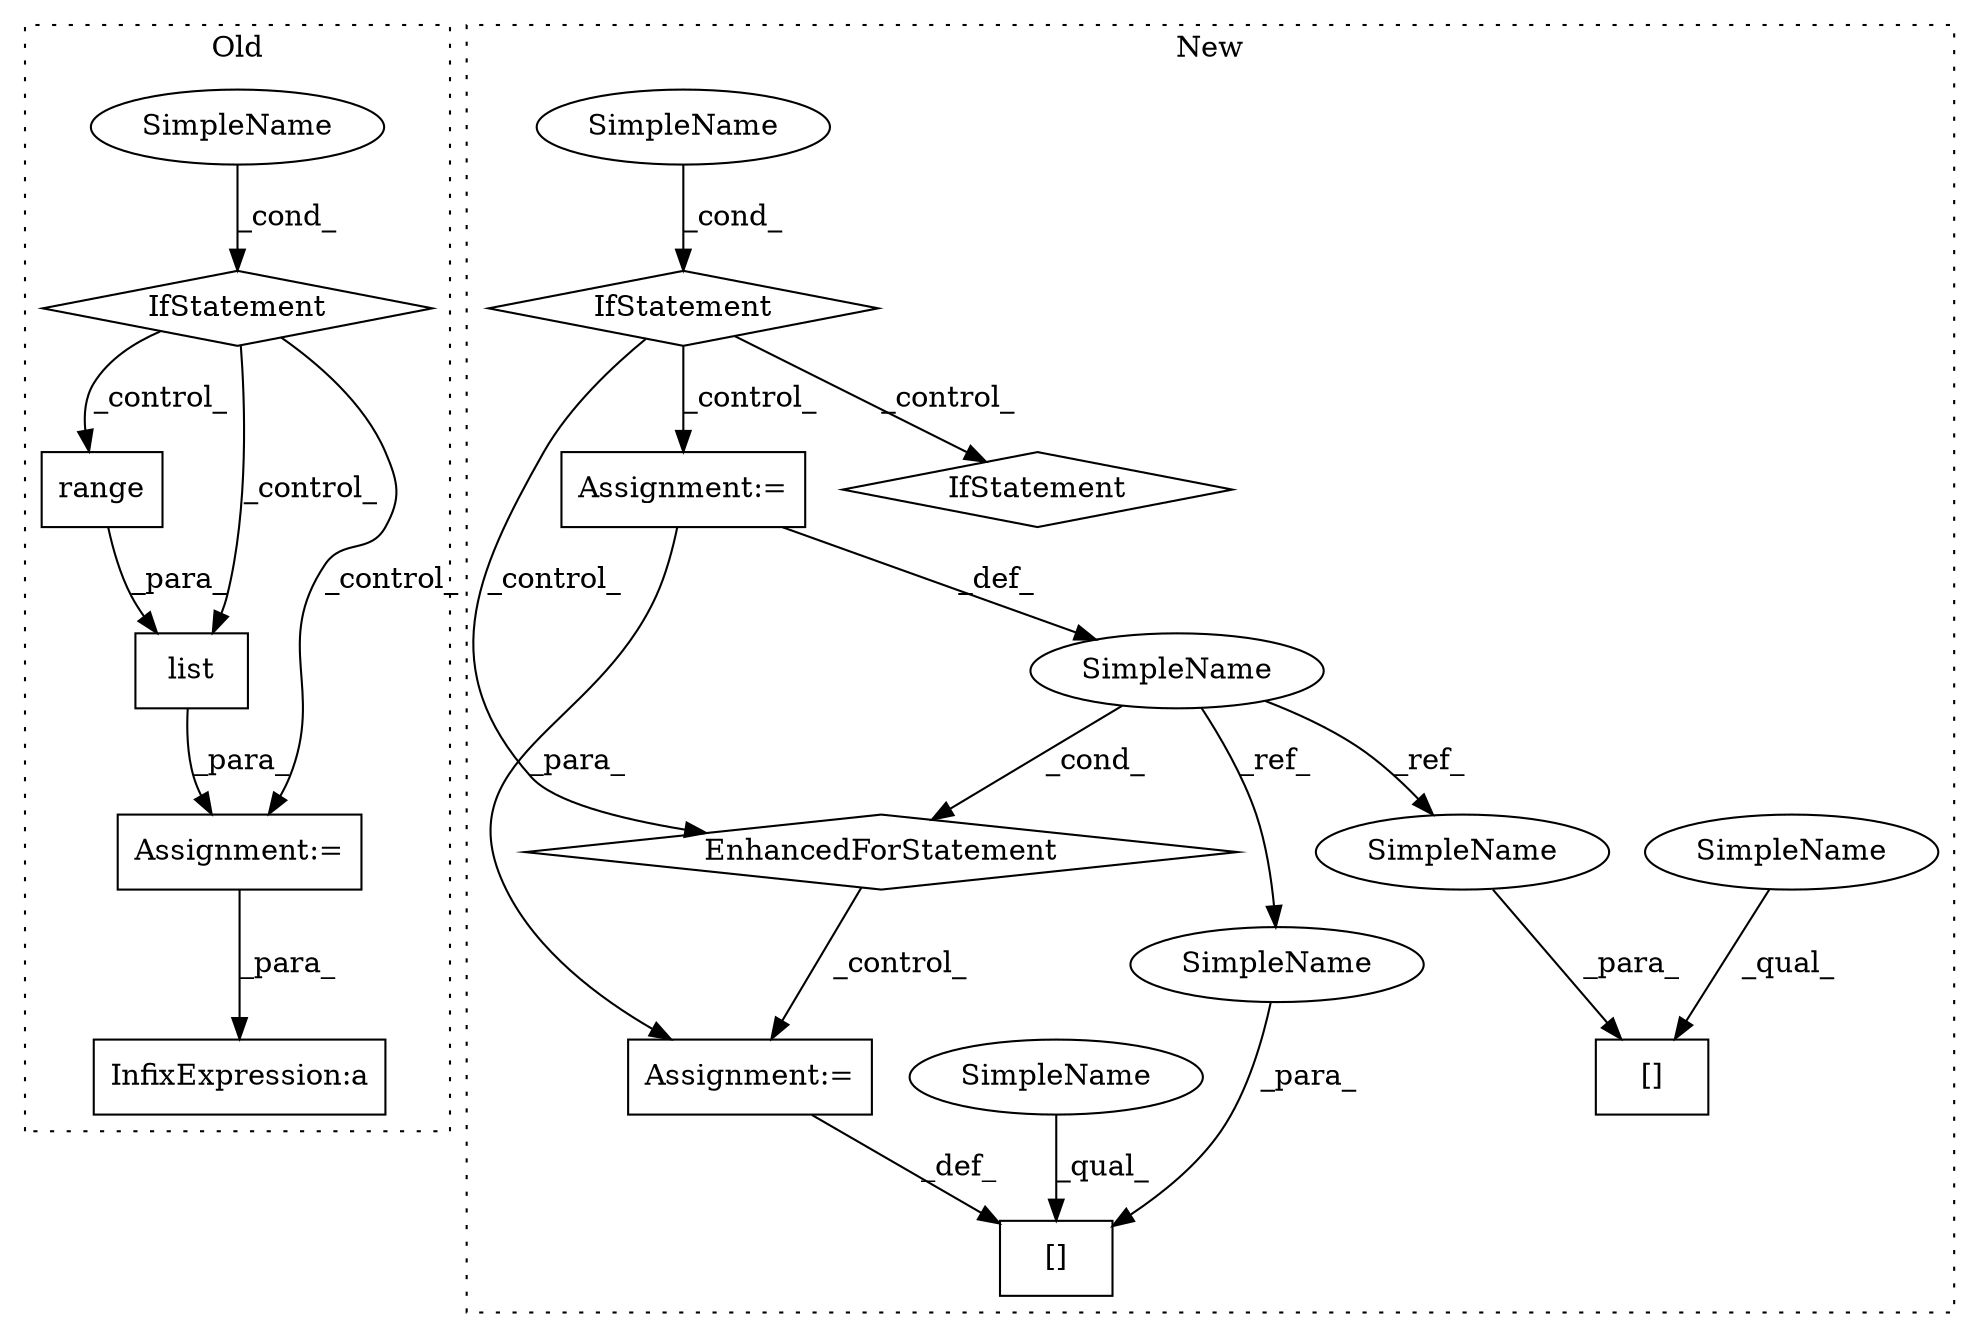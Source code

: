 digraph G {
subgraph cluster0 {
1 [label="list" a="32" s="9714,9741" l="5,1" shape="box"];
4 [label="Assignment:=" a="7" s="9713" l="1" shape="box"];
8 [label="SimpleName" a="42" s="" l="" shape="ellipse"];
9 [label="IfStatement" a="25" s="9674,9695" l="4,2" shape="diamond"];
10 [label="range" a="32" s="9719,9740" l="6,1" shape="box"];
12 [label="InfixExpression:a" a="27" s="9890" l="3" shape="box"];
label = "Old";
style="dotted";
}
subgraph cluster1 {
2 [label="EnhancedForStatement" a="70" s="11648,11727" l="57,2" shape="diamond"];
3 [label="Assignment:=" a="7" s="11648,11727" l="57,2" shape="box"];
5 [label="Assignment:=" a="7" s="11753" l="1" shape="box"];
6 [label="SimpleName" a="42" s="11709" l="7" shape="ellipse"];
7 [label="[]" a="2" s="11776,11789" l="6,1" shape="box"];
11 [label="IfStatement" a="25" s="11428,11449" l="4,2" shape="diamond"];
13 [label="[]" a="2" s="11739,11752" l="6,1" shape="box"];
14 [label="IfStatement" a="25" s="11585" l="10" shape="diamond"];
15 [label="SimpleName" a="42" s="" l="" shape="ellipse"];
16 [label="SimpleName" a="42" s="11739" l="5" shape="ellipse"];
17 [label="SimpleName" a="42" s="11776" l="5" shape="ellipse"];
18 [label="SimpleName" a="42" s="11745" l="7" shape="ellipse"];
19 [label="SimpleName" a="42" s="11782" l="7" shape="ellipse"];
label = "New";
style="dotted";
}
1 -> 4 [label="_para_"];
2 -> 5 [label="_control_"];
3 -> 5 [label="_para_"];
3 -> 6 [label="_def_"];
4 -> 12 [label="_para_"];
5 -> 13 [label="_def_"];
6 -> 2 [label="_cond_"];
6 -> 19 [label="_ref_"];
6 -> 18 [label="_ref_"];
8 -> 9 [label="_cond_"];
9 -> 1 [label="_control_"];
9 -> 10 [label="_control_"];
9 -> 4 [label="_control_"];
10 -> 1 [label="_para_"];
11 -> 2 [label="_control_"];
11 -> 3 [label="_control_"];
11 -> 14 [label="_control_"];
15 -> 11 [label="_cond_"];
16 -> 13 [label="_qual_"];
17 -> 7 [label="_qual_"];
18 -> 13 [label="_para_"];
19 -> 7 [label="_para_"];
}